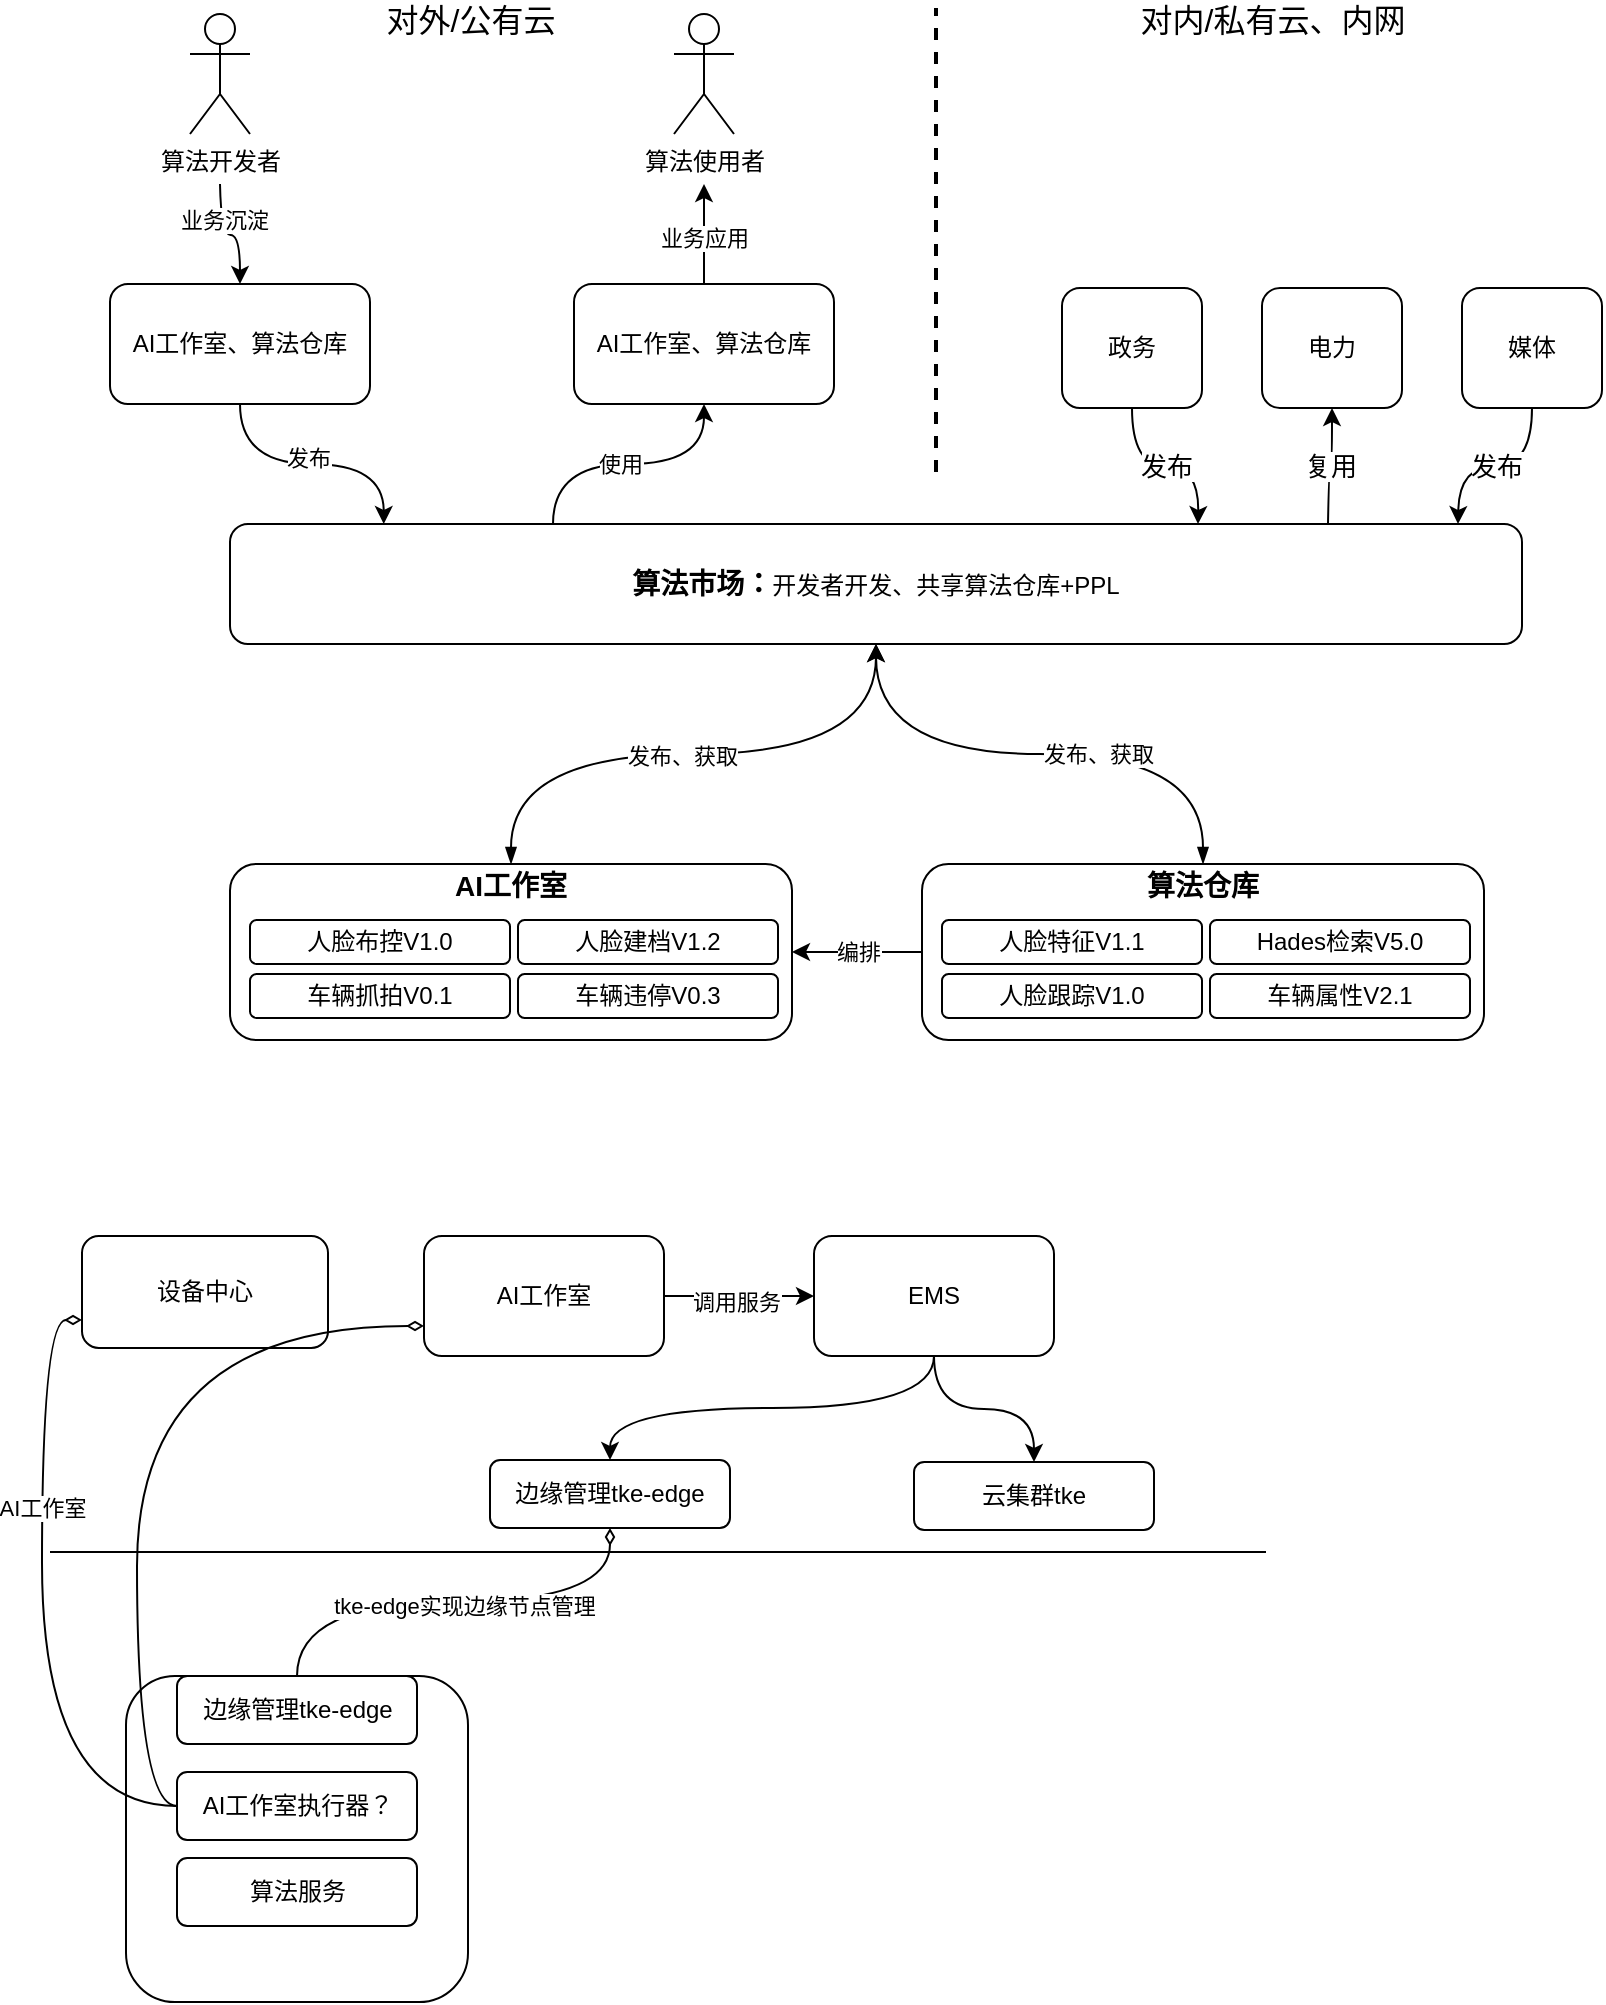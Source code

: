 <mxfile version="14.2.7" type="github">
  <diagram id="YmtFJk84zcoor4C9bl3p" name="Page-1">
    <mxGraphModel dx="1797" dy="651" grid="0" gridSize="10" guides="1" tooltips="1" connect="1" arrows="1" fold="1" page="1" pageScale="1" pageWidth="827" pageHeight="1169" math="0" shadow="0">
      <root>
        <mxCell id="0" />
        <mxCell id="1" parent="0" />
        <mxCell id="yTp5GHHRRxXiokvlLLee-12" style="edgeStyle=orthogonalEdgeStyle;rounded=0;orthogonalLoop=1;jettySize=auto;html=1;exitX=0.5;exitY=0;exitDx=0;exitDy=0;curved=1;startArrow=blockThin;startFill=1;" parent="1" source="yTp5GHHRRxXiokvlLLee-5" target="YrOK0ddBa_lv7EcNWVk2-1" edge="1">
          <mxGeometry relative="1" as="geometry" />
        </mxCell>
        <mxCell id="yTp5GHHRRxXiokvlLLee-14" value="发布、获取" style="edgeLabel;html=1;align=center;verticalAlign=middle;resizable=0;points=[];" parent="yTp5GHHRRxXiokvlLLee-12" vertex="1" connectable="0">
          <mxGeometry x="-0.039" y="-1" relative="1" as="geometry">
            <mxPoint as="offset" />
          </mxGeometry>
        </mxCell>
        <mxCell id="yTp5GHHRRxXiokvlLLee-5" value="&lt;font style=&quot;font-size: 14px&quot;&gt;&lt;b&gt;AI工作室&lt;br&gt;&lt;br&gt;&lt;br&gt;&lt;br&gt;&lt;br&gt;&lt;/b&gt;&lt;/font&gt;" style="rounded=1;whiteSpace=wrap;html=1;" parent="1" vertex="1">
          <mxGeometry x="100" y="500" width="281" height="88" as="geometry" />
        </mxCell>
        <mxCell id="YrOK0ddBa_lv7EcNWVk2-15" style="edgeStyle=orthogonalEdgeStyle;curved=1;rounded=0;orthogonalLoop=1;jettySize=auto;html=1;exitX=0.25;exitY=0;exitDx=0;exitDy=0;entryX=0.5;entryY=1;entryDx=0;entryDy=0;" parent="1" source="YrOK0ddBa_lv7EcNWVk2-1" target="YrOK0ddBa_lv7EcNWVk2-8" edge="1">
          <mxGeometry relative="1" as="geometry" />
        </mxCell>
        <mxCell id="YrOK0ddBa_lv7EcNWVk2-17" value="使用" style="edgeLabel;html=1;align=center;verticalAlign=middle;resizable=0;points=[];" parent="YrOK0ddBa_lv7EcNWVk2-15" vertex="1" connectable="0">
          <mxGeometry x="-0.061" relative="1" as="geometry">
            <mxPoint as="offset" />
          </mxGeometry>
        </mxCell>
        <mxCell id="YrOK0ddBa_lv7EcNWVk2-1" value="&lt;font style=&quot;font-size: 14px&quot;&gt;&lt;b&gt;算法市场：&lt;/b&gt;&lt;/font&gt;开发者开发、共享算法仓库+PPL" style="rounded=1;whiteSpace=wrap;html=1;" parent="1" vertex="1">
          <mxGeometry x="100" y="330" width="646" height="60" as="geometry" />
        </mxCell>
        <mxCell id="YrOK0ddBa_lv7EcNWVk2-19" style="edgeStyle=orthogonalEdgeStyle;curved=1;rounded=0;orthogonalLoop=1;jettySize=auto;html=1;" parent="1" target="YrOK0ddBa_lv7EcNWVk2-7" edge="1">
          <mxGeometry relative="1" as="geometry">
            <mxPoint x="95" y="160" as="sourcePoint" />
          </mxGeometry>
        </mxCell>
        <mxCell id="YrOK0ddBa_lv7EcNWVk2-20" value="业务沉淀" style="edgeLabel;html=1;align=center;verticalAlign=middle;resizable=0;points=[];" parent="YrOK0ddBa_lv7EcNWVk2-19" vertex="1" connectable="0">
          <mxGeometry x="-0.4" y="1" relative="1" as="geometry">
            <mxPoint as="offset" />
          </mxGeometry>
        </mxCell>
        <mxCell id="YrOK0ddBa_lv7EcNWVk2-2" value="算法开发者" style="shape=umlActor;verticalLabelPosition=bottom;verticalAlign=top;html=1;outlineConnect=0;" parent="1" vertex="1">
          <mxGeometry x="80" y="75" width="30" height="60" as="geometry" />
        </mxCell>
        <mxCell id="YrOK0ddBa_lv7EcNWVk2-3" value="算法使用者" style="shape=umlActor;verticalLabelPosition=bottom;verticalAlign=top;html=1;outlineConnect=0;" parent="1" vertex="1">
          <mxGeometry x="322" y="75" width="30" height="60" as="geometry" />
        </mxCell>
        <mxCell id="YrOK0ddBa_lv7EcNWVk2-14" style="edgeStyle=orthogonalEdgeStyle;curved=1;rounded=0;orthogonalLoop=1;jettySize=auto;html=1;exitX=0.5;exitY=1;exitDx=0;exitDy=0;entryX=0.119;entryY=0;entryDx=0;entryDy=0;entryPerimeter=0;" parent="1" source="YrOK0ddBa_lv7EcNWVk2-7" target="YrOK0ddBa_lv7EcNWVk2-1" edge="1">
          <mxGeometry relative="1" as="geometry" />
        </mxCell>
        <mxCell id="YrOK0ddBa_lv7EcNWVk2-16" value="发布" style="edgeLabel;html=1;align=center;verticalAlign=middle;resizable=0;points=[];" parent="YrOK0ddBa_lv7EcNWVk2-14" vertex="1" connectable="0">
          <mxGeometry x="-0.033" y="3" relative="1" as="geometry">
            <mxPoint as="offset" />
          </mxGeometry>
        </mxCell>
        <mxCell id="YrOK0ddBa_lv7EcNWVk2-7" value="AI工作室、算法仓库" style="rounded=1;whiteSpace=wrap;html=1;" parent="1" vertex="1">
          <mxGeometry x="40" y="210" width="130" height="60" as="geometry" />
        </mxCell>
        <mxCell id="YrOK0ddBa_lv7EcNWVk2-21" style="edgeStyle=orthogonalEdgeStyle;curved=1;rounded=0;orthogonalLoop=1;jettySize=auto;html=1;exitX=0.5;exitY=0;exitDx=0;exitDy=0;" parent="1" source="YrOK0ddBa_lv7EcNWVk2-8" edge="1">
          <mxGeometry relative="1" as="geometry">
            <mxPoint x="337" y="160" as="targetPoint" />
          </mxGeometry>
        </mxCell>
        <mxCell id="YrOK0ddBa_lv7EcNWVk2-22" value="业务应用" style="edgeLabel;html=1;align=center;verticalAlign=middle;resizable=0;points=[];" parent="YrOK0ddBa_lv7EcNWVk2-21" vertex="1" connectable="0">
          <mxGeometry x="-0.08" relative="1" as="geometry">
            <mxPoint as="offset" />
          </mxGeometry>
        </mxCell>
        <mxCell id="YrOK0ddBa_lv7EcNWVk2-8" value="AI工作室、算法仓库" style="rounded=1;whiteSpace=wrap;html=1;" parent="1" vertex="1">
          <mxGeometry x="272" y="210" width="130" height="60" as="geometry" />
        </mxCell>
        <mxCell id="YrOK0ddBa_lv7EcNWVk2-25" value="对外/公有云" style="text;html=1;align=center;verticalAlign=middle;resizable=0;points=[];autosize=1;fontSize=16;" parent="1" vertex="1">
          <mxGeometry x="170" y="68" width="100" height="20" as="geometry" />
        </mxCell>
        <mxCell id="YrOK0ddBa_lv7EcNWVk2-37" value="复用" style="edgeStyle=orthogonalEdgeStyle;curved=1;rounded=0;orthogonalLoop=1;jettySize=auto;html=1;exitX=0.5;exitY=0;exitDx=0;exitDy=0;entryX=0.5;entryY=1;entryDx=0;entryDy=0;fontSize=13;" parent="1" target="YrOK0ddBa_lv7EcNWVk2-28" edge="1">
          <mxGeometry relative="1" as="geometry">
            <mxPoint x="649" y="330" as="sourcePoint" />
          </mxGeometry>
        </mxCell>
        <mxCell id="YrOK0ddBa_lv7EcNWVk2-36" value="发布" style="edgeStyle=orthogonalEdgeStyle;curved=1;rounded=0;orthogonalLoop=1;jettySize=auto;html=1;exitX=0.5;exitY=1;exitDx=0;exitDy=0;entryX=0.25;entryY=0;entryDx=0;entryDy=0;fontSize=13;" parent="1" source="YrOK0ddBa_lv7EcNWVk2-27" edge="1">
          <mxGeometry relative="1" as="geometry">
            <mxPoint x="584" y="330" as="targetPoint" />
          </mxGeometry>
        </mxCell>
        <mxCell id="YrOK0ddBa_lv7EcNWVk2-27" value="政务" style="rounded=1;whiteSpace=wrap;html=1;" parent="1" vertex="1">
          <mxGeometry x="516" y="212" width="70" height="60" as="geometry" />
        </mxCell>
        <mxCell id="YrOK0ddBa_lv7EcNWVk2-28" value="电力" style="rounded=1;whiteSpace=wrap;html=1;" parent="1" vertex="1">
          <mxGeometry x="616" y="212" width="70" height="60" as="geometry" />
        </mxCell>
        <mxCell id="YrOK0ddBa_lv7EcNWVk2-38" value="发布" style="edgeStyle=orthogonalEdgeStyle;curved=1;rounded=0;orthogonalLoop=1;jettySize=auto;html=1;exitX=0.5;exitY=1;exitDx=0;exitDy=0;entryX=0.75;entryY=0;entryDx=0;entryDy=0;fontSize=13;" parent="1" source="YrOK0ddBa_lv7EcNWVk2-32" edge="1">
          <mxGeometry relative="1" as="geometry">
            <mxPoint x="714" y="330" as="targetPoint" />
          </mxGeometry>
        </mxCell>
        <mxCell id="YrOK0ddBa_lv7EcNWVk2-32" value="媒体" style="rounded=1;whiteSpace=wrap;html=1;" parent="1" vertex="1">
          <mxGeometry x="716" y="212" width="70" height="60" as="geometry" />
        </mxCell>
        <mxCell id="YrOK0ddBa_lv7EcNWVk2-34" value="对内/私有云、内网" style="text;html=1;align=center;verticalAlign=middle;resizable=0;points=[];autosize=1;fontSize=16;" parent="1" vertex="1">
          <mxGeometry x="546" y="68" width="150" height="20" as="geometry" />
        </mxCell>
        <mxCell id="yTp5GHHRRxXiokvlLLee-1" value="人脸布控V1.0" style="rounded=1;whiteSpace=wrap;html=1;" parent="1" vertex="1">
          <mxGeometry x="110" y="528" width="130" height="22" as="geometry" />
        </mxCell>
        <mxCell id="yTp5GHHRRxXiokvlLLee-2" value="人脸建档V1.2" style="rounded=1;whiteSpace=wrap;html=1;" parent="1" vertex="1">
          <mxGeometry x="244" y="528" width="130" height="22" as="geometry" />
        </mxCell>
        <mxCell id="yTp5GHHRRxXiokvlLLee-3" value="车辆抓拍V0.1" style="rounded=1;whiteSpace=wrap;html=1;" parent="1" vertex="1">
          <mxGeometry x="110" y="555" width="130" height="22" as="geometry" />
        </mxCell>
        <mxCell id="yTp5GHHRRxXiokvlLLee-4" value="车辆违停V0.3" style="rounded=1;whiteSpace=wrap;html=1;" parent="1" vertex="1">
          <mxGeometry x="244" y="555" width="130" height="22" as="geometry" />
        </mxCell>
        <mxCell id="yTp5GHHRRxXiokvlLLee-11" value="编排" style="edgeStyle=orthogonalEdgeStyle;rounded=0;orthogonalLoop=1;jettySize=auto;html=1;exitX=0;exitY=0.5;exitDx=0;exitDy=0;entryX=1;entryY=0.5;entryDx=0;entryDy=0;" parent="1" source="yTp5GHHRRxXiokvlLLee-6" target="yTp5GHHRRxXiokvlLLee-5" edge="1">
          <mxGeometry relative="1" as="geometry" />
        </mxCell>
        <mxCell id="yTp5GHHRRxXiokvlLLee-13" style="edgeStyle=orthogonalEdgeStyle;rounded=0;orthogonalLoop=1;jettySize=auto;html=1;exitX=0.5;exitY=0;exitDx=0;exitDy=0;entryX=0.5;entryY=1;entryDx=0;entryDy=0;curved=1;startArrow=blockThin;startFill=1;" parent="1" source="yTp5GHHRRxXiokvlLLee-6" target="YrOK0ddBa_lv7EcNWVk2-1" edge="1">
          <mxGeometry relative="1" as="geometry" />
        </mxCell>
        <mxCell id="yTp5GHHRRxXiokvlLLee-15" value="发布、获取" style="edgeLabel;html=1;align=center;verticalAlign=middle;resizable=0;points=[];" parent="yTp5GHHRRxXiokvlLLee-13" vertex="1" connectable="0">
          <mxGeometry x="-0.214" relative="1" as="geometry">
            <mxPoint as="offset" />
          </mxGeometry>
        </mxCell>
        <mxCell id="yTp5GHHRRxXiokvlLLee-6" value="&lt;font style=&quot;font-size: 14px&quot;&gt;&lt;b&gt;算法仓库&lt;br&gt;&lt;br&gt;&lt;br&gt;&lt;br&gt;&lt;br&gt;&lt;/b&gt;&lt;/font&gt;" style="rounded=1;whiteSpace=wrap;html=1;" parent="1" vertex="1">
          <mxGeometry x="446" y="500" width="281" height="88" as="geometry" />
        </mxCell>
        <mxCell id="yTp5GHHRRxXiokvlLLee-7" value="人脸特征V1.1" style="rounded=1;whiteSpace=wrap;html=1;" parent="1" vertex="1">
          <mxGeometry x="456" y="528" width="130" height="22" as="geometry" />
        </mxCell>
        <mxCell id="yTp5GHHRRxXiokvlLLee-8" value="Hades检索V5.0" style="rounded=1;whiteSpace=wrap;html=1;" parent="1" vertex="1">
          <mxGeometry x="590" y="528" width="130" height="22" as="geometry" />
        </mxCell>
        <mxCell id="yTp5GHHRRxXiokvlLLee-9" value="人脸跟踪V1.0" style="rounded=1;whiteSpace=wrap;html=1;" parent="1" vertex="1">
          <mxGeometry x="456" y="555" width="130" height="22" as="geometry" />
        </mxCell>
        <mxCell id="yTp5GHHRRxXiokvlLLee-10" value="车辆属性V2.1" style="rounded=1;whiteSpace=wrap;html=1;" parent="1" vertex="1">
          <mxGeometry x="590" y="555" width="130" height="22" as="geometry" />
        </mxCell>
        <mxCell id="yTp5GHHRRxXiokvlLLee-16" value="" style="endArrow=none;html=1;dashed=1;strokeWidth=2;" parent="1" edge="1">
          <mxGeometry width="50" height="50" relative="1" as="geometry">
            <mxPoint x="453" y="304" as="sourcePoint" />
            <mxPoint x="453" y="72" as="targetPoint" />
          </mxGeometry>
        </mxCell>
        <mxCell id="Ch-WJiWabACL-3RTD092-17" style="edgeStyle=orthogonalEdgeStyle;rounded=0;orthogonalLoop=1;jettySize=auto;html=1;exitX=1;exitY=0.5;exitDx=0;exitDy=0;entryX=0;entryY=0.5;entryDx=0;entryDy=0;curved=1;" edge="1" parent="1" source="Ch-WJiWabACL-3RTD092-1" target="Ch-WJiWabACL-3RTD092-2">
          <mxGeometry relative="1" as="geometry" />
        </mxCell>
        <mxCell id="Ch-WJiWabACL-3RTD092-25" value="调用服务" style="edgeLabel;html=1;align=center;verticalAlign=middle;resizable=0;points=[];" vertex="1" connectable="0" parent="Ch-WJiWabACL-3RTD092-17">
          <mxGeometry x="-0.05" y="-3" relative="1" as="geometry">
            <mxPoint as="offset" />
          </mxGeometry>
        </mxCell>
        <mxCell id="Ch-WJiWabACL-3RTD092-1" value="AI工作室" style="rounded=1;whiteSpace=wrap;html=1;" vertex="1" parent="1">
          <mxGeometry x="197" y="686" width="120" height="60" as="geometry" />
        </mxCell>
        <mxCell id="Ch-WJiWabACL-3RTD092-18" style="edgeStyle=orthogonalEdgeStyle;curved=1;rounded=0;orthogonalLoop=1;jettySize=auto;html=1;exitX=0.5;exitY=1;exitDx=0;exitDy=0;entryX=0.5;entryY=0;entryDx=0;entryDy=0;" edge="1" parent="1" source="Ch-WJiWabACL-3RTD092-2" target="Ch-WJiWabACL-3RTD092-13">
          <mxGeometry relative="1" as="geometry" />
        </mxCell>
        <mxCell id="Ch-WJiWabACL-3RTD092-19" style="edgeStyle=orthogonalEdgeStyle;curved=1;rounded=0;orthogonalLoop=1;jettySize=auto;html=1;exitX=0.5;exitY=1;exitDx=0;exitDy=0;entryX=0.5;entryY=0;entryDx=0;entryDy=0;" edge="1" parent="1" source="Ch-WJiWabACL-3RTD092-2" target="Ch-WJiWabACL-3RTD092-7">
          <mxGeometry relative="1" as="geometry" />
        </mxCell>
        <mxCell id="Ch-WJiWabACL-3RTD092-2" value="EMS" style="rounded=1;whiteSpace=wrap;html=1;" vertex="1" parent="1">
          <mxGeometry x="392" y="686" width="120" height="60" as="geometry" />
        </mxCell>
        <mxCell id="Ch-WJiWabACL-3RTD092-5" value="" style="endArrow=none;html=1;" edge="1" parent="1">
          <mxGeometry width="50" height="50" relative="1" as="geometry">
            <mxPoint x="10" y="844" as="sourcePoint" />
            <mxPoint x="618" y="844" as="targetPoint" />
          </mxGeometry>
        </mxCell>
        <mxCell id="Ch-WJiWabACL-3RTD092-6" value="设备中心" style="rounded=1;whiteSpace=wrap;html=1;" vertex="1" parent="1">
          <mxGeometry x="26" y="686" width="123" height="56" as="geometry" />
        </mxCell>
        <mxCell id="Ch-WJiWabACL-3RTD092-20" style="edgeStyle=orthogonalEdgeStyle;curved=1;rounded=0;orthogonalLoop=1;jettySize=auto;html=1;exitX=0.5;exitY=0;exitDx=0;exitDy=0;entryX=0.5;entryY=1;entryDx=0;entryDy=0;endArrow=diamondThin;endFill=0;" edge="1" parent="1" source="Ch-WJiWabACL-3RTD092-10" target="Ch-WJiWabACL-3RTD092-7">
          <mxGeometry relative="1" as="geometry">
            <mxPoint x="334" y="914" as="targetPoint" />
          </mxGeometry>
        </mxCell>
        <mxCell id="Ch-WJiWabACL-3RTD092-21" value="tke-edge实现边缘节点管理" style="edgeLabel;html=1;align=center;verticalAlign=middle;resizable=0;points=[];" vertex="1" connectable="0" parent="Ch-WJiWabACL-3RTD092-20">
          <mxGeometry x="0.046" y="-2" relative="1" as="geometry">
            <mxPoint as="offset" />
          </mxGeometry>
        </mxCell>
        <mxCell id="Ch-WJiWabACL-3RTD092-7" value="边缘管理tke-edge" style="rounded=1;whiteSpace=wrap;html=1;" vertex="1" parent="1">
          <mxGeometry x="230" y="798" width="120" height="34" as="geometry" />
        </mxCell>
        <mxCell id="Ch-WJiWabACL-3RTD092-9" value="" style="rounded=1;whiteSpace=wrap;html=1;" vertex="1" parent="1">
          <mxGeometry x="48" y="906" width="171" height="163" as="geometry" />
        </mxCell>
        <mxCell id="Ch-WJiWabACL-3RTD092-10" value="边缘管理tke-edge" style="rounded=1;whiteSpace=wrap;html=1;" vertex="1" parent="1">
          <mxGeometry x="73.5" y="906" width="120" height="34" as="geometry" />
        </mxCell>
        <mxCell id="Ch-WJiWabACL-3RTD092-11" value="算法服务" style="rounded=1;whiteSpace=wrap;html=1;" vertex="1" parent="1">
          <mxGeometry x="73.5" y="997" width="120" height="34" as="geometry" />
        </mxCell>
        <mxCell id="Ch-WJiWabACL-3RTD092-13" value="云集群tke" style="rounded=1;whiteSpace=wrap;html=1;" vertex="1" parent="1">
          <mxGeometry x="442" y="799" width="120" height="34" as="geometry" />
        </mxCell>
        <mxCell id="Ch-WJiWabACL-3RTD092-22" style="edgeStyle=orthogonalEdgeStyle;curved=1;rounded=0;orthogonalLoop=1;jettySize=auto;html=1;exitX=0;exitY=0.5;exitDx=0;exitDy=0;entryX=0;entryY=0.75;entryDx=0;entryDy=0;endArrow=diamondThin;endFill=0;" edge="1" parent="1" source="Ch-WJiWabACL-3RTD092-14" target="Ch-WJiWabACL-3RTD092-6">
          <mxGeometry relative="1" as="geometry" />
        </mxCell>
        <mxCell id="Ch-WJiWabACL-3RTD092-23" value="AI工作室" style="edgeLabel;html=1;align=center;verticalAlign=middle;resizable=0;points=[];" vertex="1" connectable="0" parent="Ch-WJiWabACL-3RTD092-22">
          <mxGeometry x="0.311" relative="1" as="geometry">
            <mxPoint as="offset" />
          </mxGeometry>
        </mxCell>
        <mxCell id="Ch-WJiWabACL-3RTD092-24" style="edgeStyle=orthogonalEdgeStyle;curved=1;rounded=0;orthogonalLoop=1;jettySize=auto;html=1;exitX=0;exitY=0.5;exitDx=0;exitDy=0;entryX=0;entryY=0.75;entryDx=0;entryDy=0;endArrow=diamondThin;endFill=0;" edge="1" parent="1" source="Ch-WJiWabACL-3RTD092-14" target="Ch-WJiWabACL-3RTD092-1">
          <mxGeometry relative="1" as="geometry" />
        </mxCell>
        <mxCell id="Ch-WJiWabACL-3RTD092-14" value="AI工作室执行器？" style="rounded=1;whiteSpace=wrap;html=1;" vertex="1" parent="1">
          <mxGeometry x="73.5" y="954" width="120" height="34" as="geometry" />
        </mxCell>
      </root>
    </mxGraphModel>
  </diagram>
</mxfile>
